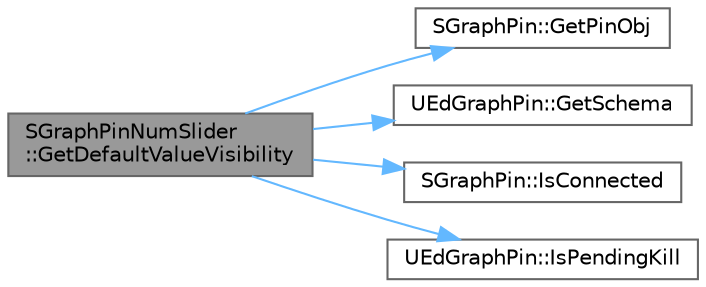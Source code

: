 digraph "SGraphPinNumSlider::GetDefaultValueVisibility"
{
 // INTERACTIVE_SVG=YES
 // LATEX_PDF_SIZE
  bgcolor="transparent";
  edge [fontname=Helvetica,fontsize=10,labelfontname=Helvetica,labelfontsize=10];
  node [fontname=Helvetica,fontsize=10,shape=box,height=0.2,width=0.4];
  rankdir="LR";
  Node1 [id="Node000001",label="SGraphPinNumSlider\l::GetDefaultValueVisibility",height=0.2,width=0.4,color="gray40", fillcolor="grey60", style="filled", fontcolor="black",tooltip=" "];
  Node1 -> Node2 [id="edge1_Node000001_Node000002",color="steelblue1",style="solid",tooltip=" "];
  Node2 [id="Node000002",label="SGraphPin::GetPinObj",height=0.2,width=0.4,color="grey40", fillcolor="white", style="filled",URL="$df/d9b/classSGraphPin.html#a2d61ee1e4b415a302bb8d05af3f37ea5",tooltip=" "];
  Node1 -> Node3 [id="edge2_Node000001_Node000003",color="steelblue1",style="solid",tooltip=" "];
  Node3 [id="Node000003",label="UEdGraphPin::GetSchema",height=0.2,width=0.4,color="grey40", fillcolor="white", style="filled",URL="$de/d87/classUEdGraphPin.html#a07552505ae97c4be4cd41458e4bc0906",tooltip="Shorthand way to access the schema of the graph that owns the node that owns this pin."];
  Node1 -> Node4 [id="edge3_Node000001_Node000004",color="steelblue1",style="solid",tooltip=" "];
  Node4 [id="Node000004",label="SGraphPin::IsConnected",height=0.2,width=0.4,color="grey40", fillcolor="white", style="filled",URL="$df/d9b/classSGraphPin.html#a4a4da19906834d420db46cace046535a",tooltip=" "];
  Node1 -> Node5 [id="edge4_Node000001_Node000005",color="steelblue1",style="solid",tooltip=" "];
  Node5 [id="Node000005",label="UEdGraphPin::IsPendingKill",height=0.2,width=0.4,color="grey40", fillcolor="white", style="filled",URL="$de/d87/classUEdGraphPin.html#ad8971c9c22c028cb47210b8e8a563e57",tooltip=" "];
}
